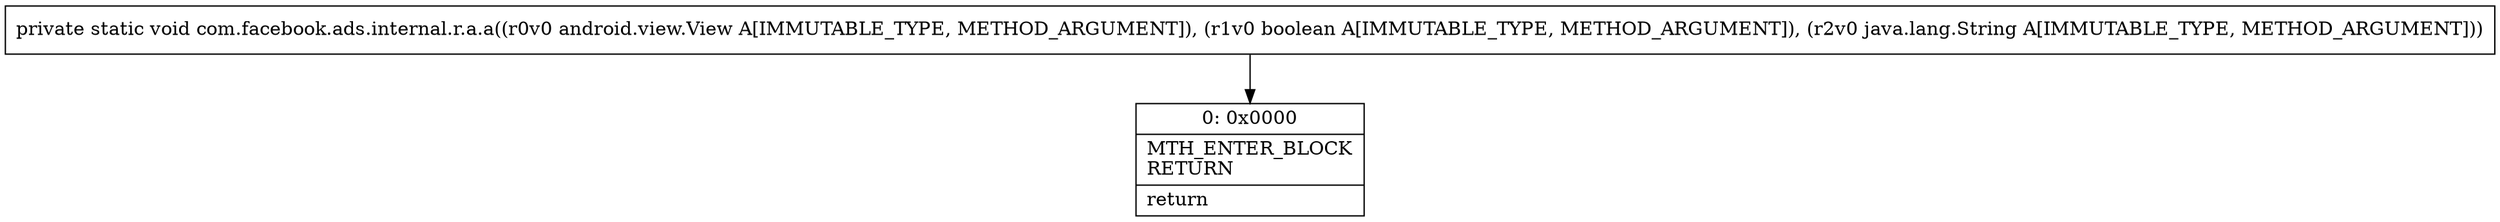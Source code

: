 digraph "CFG forcom.facebook.ads.internal.r.a.a(Landroid\/view\/View;ZLjava\/lang\/String;)V" {
Node_0 [shape=record,label="{0\:\ 0x0000|MTH_ENTER_BLOCK\lRETURN\l|return\l}"];
MethodNode[shape=record,label="{private static void com.facebook.ads.internal.r.a.a((r0v0 android.view.View A[IMMUTABLE_TYPE, METHOD_ARGUMENT]), (r1v0 boolean A[IMMUTABLE_TYPE, METHOD_ARGUMENT]), (r2v0 java.lang.String A[IMMUTABLE_TYPE, METHOD_ARGUMENT])) }"];
MethodNode -> Node_0;
}

